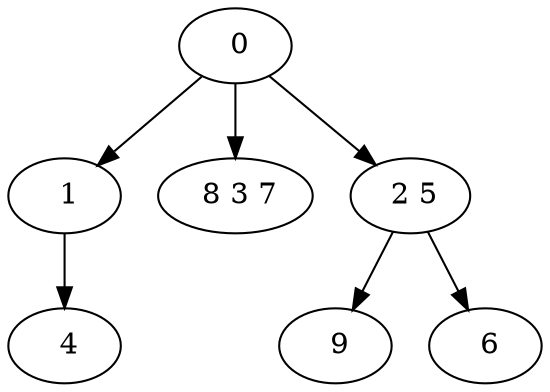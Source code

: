 digraph mytree {
" 0" -> " 1";
" 0" -> " 8 3 7";
" 0" -> " 2 5";
" 1" -> " 4";
" 8 3 7";
" 2 5" -> " 9";
" 2 5" -> " 6";
" 9";
" 4";
" 6";
}
